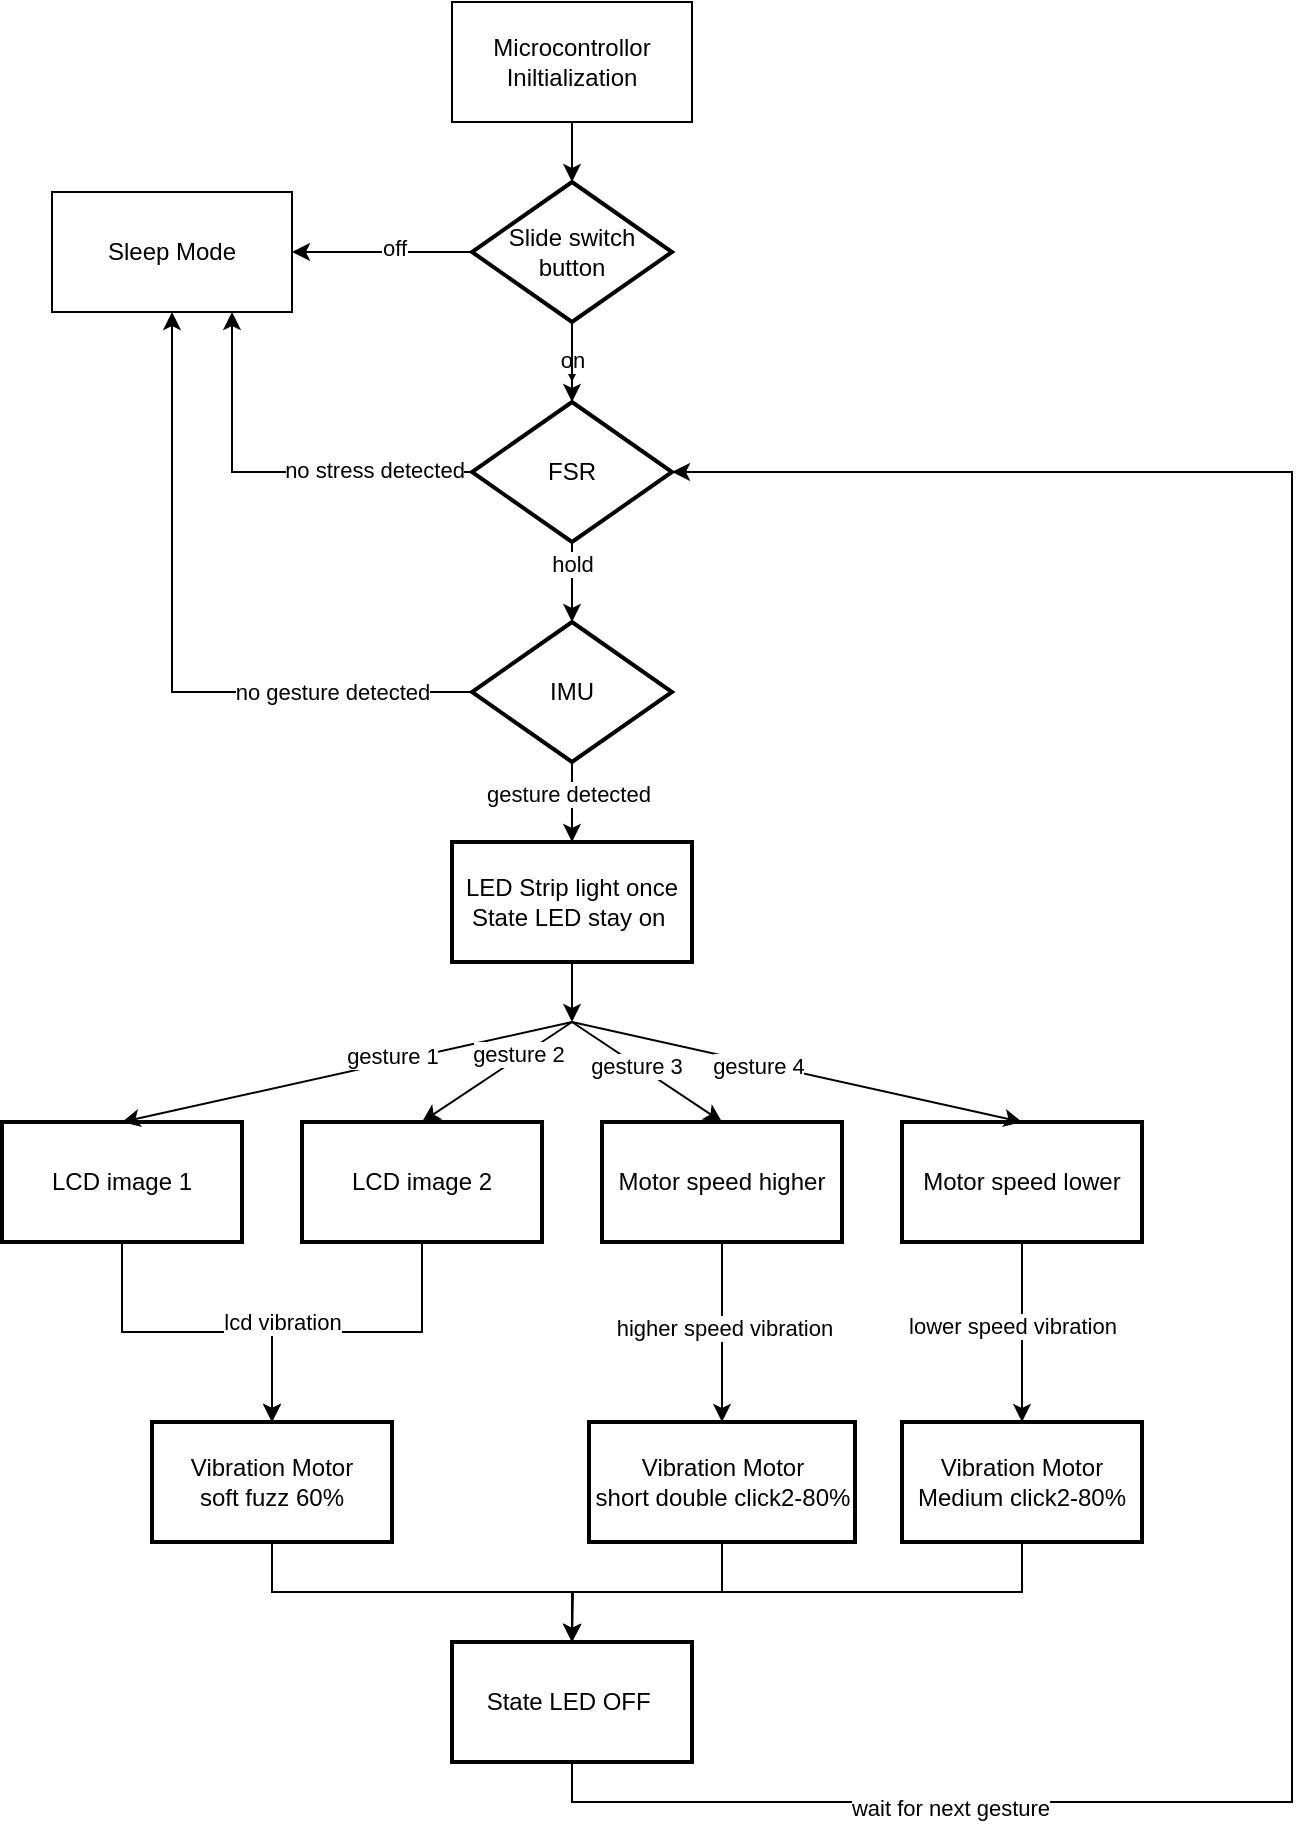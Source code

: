 <mxfile version="26.1.1">
  <diagram name="第 1 页" id="04hMknLMc1JlGAUFIqUX">
    <mxGraphModel dx="2546" dy="1196" grid="1" gridSize="10" guides="1" tooltips="1" connect="1" arrows="1" fold="1" page="1" pageScale="1" pageWidth="827" pageHeight="1169" math="0" shadow="0">
      <root>
        <mxCell id="0" />
        <mxCell id="1" parent="0" />
        <mxCell id="GYgUfo7SqgVN0UKton_i-1" value="Microcontrollor Iniltialization" style="rounded=0;whiteSpace=wrap;html=1;" vertex="1" parent="1">
          <mxGeometry x="340" y="30" width="120" height="60" as="geometry" />
        </mxCell>
        <mxCell id="GYgUfo7SqgVN0UKton_i-5" value="" style="edgeStyle=orthogonalEdgeStyle;rounded=0;orthogonalLoop=1;jettySize=auto;html=1;" edge="1" parent="1" source="GYgUfo7SqgVN0UKton_i-2">
          <mxGeometry relative="1" as="geometry">
            <mxPoint x="400" y="220" as="targetPoint" />
          </mxGeometry>
        </mxCell>
        <mxCell id="GYgUfo7SqgVN0UKton_i-6" value="on" style="edgeLabel;html=1;align=center;verticalAlign=middle;resizable=0;points=[];" vertex="1" connectable="0" parent="GYgUfo7SqgVN0UKton_i-5">
          <mxGeometry x="0.256" relative="1" as="geometry">
            <mxPoint as="offset" />
          </mxGeometry>
        </mxCell>
        <mxCell id="GYgUfo7SqgVN0UKton_i-8" value="" style="edgeStyle=orthogonalEdgeStyle;rounded=0;orthogonalLoop=1;jettySize=auto;html=1;" edge="1" parent="1" source="GYgUfo7SqgVN0UKton_i-2">
          <mxGeometry relative="1" as="geometry">
            <mxPoint x="260" y="155" as="targetPoint" />
          </mxGeometry>
        </mxCell>
        <mxCell id="GYgUfo7SqgVN0UKton_i-10" value="off" style="edgeLabel;html=1;align=center;verticalAlign=middle;resizable=0;points=[];" vertex="1" connectable="0" parent="GYgUfo7SqgVN0UKton_i-8">
          <mxGeometry x="-0.103" y="-2" relative="1" as="geometry">
            <mxPoint x="1" as="offset" />
          </mxGeometry>
        </mxCell>
        <mxCell id="GYgUfo7SqgVN0UKton_i-14" value="" style="edgeStyle=orthogonalEdgeStyle;rounded=0;orthogonalLoop=1;jettySize=auto;html=1;" edge="1" parent="1" source="GYgUfo7SqgVN0UKton_i-2" target="GYgUfo7SqgVN0UKton_i-13">
          <mxGeometry relative="1" as="geometry" />
        </mxCell>
        <mxCell id="GYgUfo7SqgVN0UKton_i-2" value="Slide switch button" style="strokeWidth=2;html=1;shape=mxgraph.flowchart.decision;whiteSpace=wrap;" vertex="1" parent="1">
          <mxGeometry x="350" y="120" width="100" height="70" as="geometry" />
        </mxCell>
        <mxCell id="GYgUfo7SqgVN0UKton_i-3" style="edgeStyle=orthogonalEdgeStyle;rounded=0;orthogonalLoop=1;jettySize=auto;html=1;exitX=0.5;exitY=1;exitDx=0;exitDy=0;entryX=0.5;entryY=0;entryDx=0;entryDy=0;entryPerimeter=0;" edge="1" parent="1" source="GYgUfo7SqgVN0UKton_i-1" target="GYgUfo7SqgVN0UKton_i-2">
          <mxGeometry relative="1" as="geometry" />
        </mxCell>
        <mxCell id="GYgUfo7SqgVN0UKton_i-9" value="Sleep Mode" style="rounded=0;whiteSpace=wrap;html=1;" vertex="1" parent="1">
          <mxGeometry x="140" y="125" width="120" height="60" as="geometry" />
        </mxCell>
        <mxCell id="GYgUfo7SqgVN0UKton_i-16" value="" style="edgeStyle=orthogonalEdgeStyle;rounded=0;orthogonalLoop=1;jettySize=auto;html=1;entryX=0.5;entryY=0;entryDx=0;entryDy=0;entryPerimeter=0;" edge="1" parent="1" source="GYgUfo7SqgVN0UKton_i-13" target="GYgUfo7SqgVN0UKton_i-18">
          <mxGeometry relative="1" as="geometry">
            <mxPoint x="400" y="385" as="targetPoint" />
          </mxGeometry>
        </mxCell>
        <mxCell id="GYgUfo7SqgVN0UKton_i-17" value="hold" style="edgeLabel;html=1;align=center;verticalAlign=middle;resizable=0;points=[];" vertex="1" connectable="0" parent="GYgUfo7SqgVN0UKton_i-16">
          <mxGeometry x="-0.482" relative="1" as="geometry">
            <mxPoint as="offset" />
          </mxGeometry>
        </mxCell>
        <mxCell id="GYgUfo7SqgVN0UKton_i-23" style="edgeStyle=orthogonalEdgeStyle;rounded=0;orthogonalLoop=1;jettySize=auto;html=1;exitX=0;exitY=0.5;exitDx=0;exitDy=0;exitPerimeter=0;entryX=0.75;entryY=1;entryDx=0;entryDy=0;" edge="1" parent="1" source="GYgUfo7SqgVN0UKton_i-13" target="GYgUfo7SqgVN0UKton_i-9">
          <mxGeometry relative="1" as="geometry" />
        </mxCell>
        <mxCell id="GYgUfo7SqgVN0UKton_i-25" value="no stress detected" style="edgeLabel;html=1;align=center;verticalAlign=middle;resizable=0;points=[];" vertex="1" connectable="0" parent="GYgUfo7SqgVN0UKton_i-23">
          <mxGeometry x="-0.504" y="-1" relative="1" as="geometry">
            <mxPoint as="offset" />
          </mxGeometry>
        </mxCell>
        <mxCell id="GYgUfo7SqgVN0UKton_i-13" value="FSR" style="strokeWidth=2;html=1;shape=mxgraph.flowchart.decision;whiteSpace=wrap;" vertex="1" parent="1">
          <mxGeometry x="350" y="230" width="100" height="70" as="geometry" />
        </mxCell>
        <mxCell id="GYgUfo7SqgVN0UKton_i-21" value="" style="edgeStyle=orthogonalEdgeStyle;rounded=0;orthogonalLoop=1;jettySize=auto;html=1;" edge="1" parent="1" source="GYgUfo7SqgVN0UKton_i-18" target="GYgUfo7SqgVN0UKton_i-20">
          <mxGeometry relative="1" as="geometry" />
        </mxCell>
        <mxCell id="GYgUfo7SqgVN0UKton_i-22" value="gesture detected" style="edgeLabel;html=1;align=center;verticalAlign=middle;resizable=0;points=[];" vertex="1" connectable="0" parent="GYgUfo7SqgVN0UKton_i-21">
          <mxGeometry x="-0.224" y="-2" relative="1" as="geometry">
            <mxPoint as="offset" />
          </mxGeometry>
        </mxCell>
        <mxCell id="GYgUfo7SqgVN0UKton_i-24" style="edgeStyle=orthogonalEdgeStyle;rounded=0;orthogonalLoop=1;jettySize=auto;html=1;exitX=0;exitY=0.5;exitDx=0;exitDy=0;exitPerimeter=0;entryX=0.5;entryY=1;entryDx=0;entryDy=0;" edge="1" parent="1" source="GYgUfo7SqgVN0UKton_i-18" target="GYgUfo7SqgVN0UKton_i-9">
          <mxGeometry relative="1" as="geometry" />
        </mxCell>
        <mxCell id="GYgUfo7SqgVN0UKton_i-26" value="no gesture detected" style="edgeLabel;html=1;align=center;verticalAlign=middle;resizable=0;points=[];" vertex="1" connectable="0" parent="GYgUfo7SqgVN0UKton_i-24">
          <mxGeometry x="-0.585" relative="1" as="geometry">
            <mxPoint as="offset" />
          </mxGeometry>
        </mxCell>
        <mxCell id="GYgUfo7SqgVN0UKton_i-18" value="IMU" style="strokeWidth=2;html=1;shape=mxgraph.flowchart.decision;whiteSpace=wrap;" vertex="1" parent="1">
          <mxGeometry x="350" y="340" width="100" height="70" as="geometry" />
        </mxCell>
        <mxCell id="GYgUfo7SqgVN0UKton_i-20" value="LED Strip light once&lt;div&gt;State LED stay on&amp;nbsp;&lt;/div&gt;" style="whiteSpace=wrap;html=1;strokeWidth=2;" vertex="1" parent="1">
          <mxGeometry x="340" y="450" width="120" height="60" as="geometry" />
        </mxCell>
        <mxCell id="GYgUfo7SqgVN0UKton_i-55" style="edgeStyle=orthogonalEdgeStyle;rounded=0;orthogonalLoop=1;jettySize=auto;html=1;exitX=0.5;exitY=1;exitDx=0;exitDy=0;entryX=0.5;entryY=0;entryDx=0;entryDy=0;" edge="1" parent="1" source="GYgUfo7SqgVN0UKton_i-27" target="GYgUfo7SqgVN0UKton_i-52">
          <mxGeometry relative="1" as="geometry" />
        </mxCell>
        <mxCell id="GYgUfo7SqgVN0UKton_i-27" value="LCD image 1" style="whiteSpace=wrap;html=1;strokeWidth=2;" vertex="1" parent="1">
          <mxGeometry x="115" y="590" width="120" height="60" as="geometry" />
        </mxCell>
        <mxCell id="GYgUfo7SqgVN0UKton_i-66" style="edgeStyle=orthogonalEdgeStyle;rounded=0;orthogonalLoop=1;jettySize=auto;html=1;exitX=0.5;exitY=1;exitDx=0;exitDy=0;entryX=0.5;entryY=0;entryDx=0;entryDy=0;" edge="1" parent="1" source="GYgUfo7SqgVN0UKton_i-30" target="GYgUfo7SqgVN0UKton_i-62">
          <mxGeometry relative="1" as="geometry" />
        </mxCell>
        <mxCell id="GYgUfo7SqgVN0UKton_i-79" value="higher speed vibration" style="edgeLabel;html=1;align=center;verticalAlign=middle;resizable=0;points=[];" vertex="1" connectable="0" parent="GYgUfo7SqgVN0UKton_i-66">
          <mxGeometry x="-0.048" y="1" relative="1" as="geometry">
            <mxPoint as="offset" />
          </mxGeometry>
        </mxCell>
        <mxCell id="GYgUfo7SqgVN0UKton_i-30" value="Motor speed higher" style="whiteSpace=wrap;html=1;strokeWidth=2;" vertex="1" parent="1">
          <mxGeometry x="415" y="590" width="120" height="60" as="geometry" />
        </mxCell>
        <mxCell id="GYgUfo7SqgVN0UKton_i-67" style="edgeStyle=orthogonalEdgeStyle;rounded=0;orthogonalLoop=1;jettySize=auto;html=1;exitX=0.5;exitY=1;exitDx=0;exitDy=0;entryX=0.5;entryY=0;entryDx=0;entryDy=0;" edge="1" parent="1" source="GYgUfo7SqgVN0UKton_i-45" target="GYgUfo7SqgVN0UKton_i-65">
          <mxGeometry relative="1" as="geometry" />
        </mxCell>
        <mxCell id="GYgUfo7SqgVN0UKton_i-80" value="lower speed vibration" style="edgeLabel;html=1;align=center;verticalAlign=middle;resizable=0;points=[];" vertex="1" connectable="0" parent="GYgUfo7SqgVN0UKton_i-67">
          <mxGeometry x="-0.079" y="-5" relative="1" as="geometry">
            <mxPoint as="offset" />
          </mxGeometry>
        </mxCell>
        <mxCell id="GYgUfo7SqgVN0UKton_i-45" value="Motor speed lower" style="whiteSpace=wrap;html=1;strokeWidth=2;" vertex="1" parent="1">
          <mxGeometry x="565" y="590" width="120" height="60" as="geometry" />
        </mxCell>
        <mxCell id="GYgUfo7SqgVN0UKton_i-59" style="edgeStyle=orthogonalEdgeStyle;rounded=0;orthogonalLoop=1;jettySize=auto;html=1;exitX=0.5;exitY=1;exitDx=0;exitDy=0;entryX=0.5;entryY=0;entryDx=0;entryDy=0;" edge="1" parent="1" source="GYgUfo7SqgVN0UKton_i-46" target="GYgUfo7SqgVN0UKton_i-52">
          <mxGeometry relative="1" as="geometry" />
        </mxCell>
        <mxCell id="GYgUfo7SqgVN0UKton_i-78" value="lcd vibration" style="edgeLabel;html=1;align=center;verticalAlign=middle;resizable=0;points=[];" vertex="1" connectable="0" parent="GYgUfo7SqgVN0UKton_i-59">
          <mxGeometry x="0.399" y="-5" relative="1" as="geometry">
            <mxPoint as="offset" />
          </mxGeometry>
        </mxCell>
        <mxCell id="GYgUfo7SqgVN0UKton_i-46" value="LCD image 2" style="whiteSpace=wrap;html=1;strokeWidth=2;" vertex="1" parent="1">
          <mxGeometry x="265" y="590" width="120" height="60" as="geometry" />
        </mxCell>
        <mxCell id="GYgUfo7SqgVN0UKton_i-47" value="" style="endArrow=classic;html=1;rounded=0;exitX=0.5;exitY=1;exitDx=0;exitDy=0;" edge="1" parent="1" source="GYgUfo7SqgVN0UKton_i-20">
          <mxGeometry width="50" height="50" relative="1" as="geometry">
            <mxPoint x="440" y="480" as="sourcePoint" />
            <mxPoint x="400" y="540" as="targetPoint" />
          </mxGeometry>
        </mxCell>
        <mxCell id="GYgUfo7SqgVN0UKton_i-48" value="" style="endArrow=classic;html=1;rounded=0;entryX=0.5;entryY=0;entryDx=0;entryDy=0;" edge="1" parent="1" target="GYgUfo7SqgVN0UKton_i-27">
          <mxGeometry width="50" height="50" relative="1" as="geometry">
            <mxPoint x="400" y="540" as="sourcePoint" />
            <mxPoint x="490" y="430" as="targetPoint" />
          </mxGeometry>
        </mxCell>
        <mxCell id="GYgUfo7SqgVN0UKton_i-74" value="gesture 1" style="edgeLabel;html=1;align=center;verticalAlign=middle;resizable=0;points=[];" vertex="1" connectable="0" parent="GYgUfo7SqgVN0UKton_i-48">
          <mxGeometry x="-0.208" y="-3" relative="1" as="geometry">
            <mxPoint as="offset" />
          </mxGeometry>
        </mxCell>
        <mxCell id="GYgUfo7SqgVN0UKton_i-49" value="" style="endArrow=classic;html=1;rounded=0;entryX=0.5;entryY=0;entryDx=0;entryDy=0;" edge="1" parent="1" target="GYgUfo7SqgVN0UKton_i-46">
          <mxGeometry width="50" height="50" relative="1" as="geometry">
            <mxPoint x="400" y="540" as="sourcePoint" />
            <mxPoint x="490" y="430" as="targetPoint" />
          </mxGeometry>
        </mxCell>
        <mxCell id="GYgUfo7SqgVN0UKton_i-75" value="gesture 2" style="edgeLabel;html=1;align=center;verticalAlign=middle;resizable=0;points=[];" vertex="1" connectable="0" parent="GYgUfo7SqgVN0UKton_i-49">
          <mxGeometry x="-0.311" y="-2" relative="1" as="geometry">
            <mxPoint as="offset" />
          </mxGeometry>
        </mxCell>
        <mxCell id="GYgUfo7SqgVN0UKton_i-50" value="" style="endArrow=classic;html=1;rounded=0;entryX=0.5;entryY=0;entryDx=0;entryDy=0;" edge="1" parent="1" target="GYgUfo7SqgVN0UKton_i-30">
          <mxGeometry width="50" height="50" relative="1" as="geometry">
            <mxPoint x="400" y="540" as="sourcePoint" />
            <mxPoint x="490" y="430" as="targetPoint" />
          </mxGeometry>
        </mxCell>
        <mxCell id="GYgUfo7SqgVN0UKton_i-76" value="gesture 3" style="edgeLabel;html=1;align=center;verticalAlign=middle;resizable=0;points=[];" vertex="1" connectable="0" parent="GYgUfo7SqgVN0UKton_i-50">
          <mxGeometry x="-0.151" relative="1" as="geometry">
            <mxPoint as="offset" />
          </mxGeometry>
        </mxCell>
        <mxCell id="GYgUfo7SqgVN0UKton_i-51" value="" style="endArrow=classic;html=1;rounded=0;entryX=0.5;entryY=0;entryDx=0;entryDy=0;" edge="1" parent="1" target="GYgUfo7SqgVN0UKton_i-45">
          <mxGeometry width="50" height="50" relative="1" as="geometry">
            <mxPoint x="400" y="540" as="sourcePoint" />
            <mxPoint x="490" y="430" as="targetPoint" />
          </mxGeometry>
        </mxCell>
        <mxCell id="GYgUfo7SqgVN0UKton_i-77" value="gesture 4" style="edgeLabel;html=1;align=center;verticalAlign=middle;resizable=0;points=[];" vertex="1" connectable="0" parent="GYgUfo7SqgVN0UKton_i-51">
          <mxGeometry x="-0.171" y="-1" relative="1" as="geometry">
            <mxPoint as="offset" />
          </mxGeometry>
        </mxCell>
        <mxCell id="GYgUfo7SqgVN0UKton_i-69" style="edgeStyle=orthogonalEdgeStyle;rounded=0;orthogonalLoop=1;jettySize=auto;html=1;exitX=0.5;exitY=1;exitDx=0;exitDy=0;entryX=0.5;entryY=0;entryDx=0;entryDy=0;" edge="1" parent="1" source="GYgUfo7SqgVN0UKton_i-52" target="GYgUfo7SqgVN0UKton_i-68">
          <mxGeometry relative="1" as="geometry" />
        </mxCell>
        <mxCell id="GYgUfo7SqgVN0UKton_i-52" value="Vibration Motor&lt;div&gt;soft fuzz 60%&lt;/div&gt;" style="whiteSpace=wrap;html=1;strokeWidth=2;" vertex="1" parent="1">
          <mxGeometry x="190" y="740" width="120" height="60" as="geometry" />
        </mxCell>
        <mxCell id="GYgUfo7SqgVN0UKton_i-70" style="edgeStyle=orthogonalEdgeStyle;rounded=0;orthogonalLoop=1;jettySize=auto;html=1;exitX=0.5;exitY=1;exitDx=0;exitDy=0;" edge="1" parent="1" source="GYgUfo7SqgVN0UKton_i-62">
          <mxGeometry relative="1" as="geometry">
            <mxPoint x="400" y="850" as="targetPoint" />
          </mxGeometry>
        </mxCell>
        <mxCell id="GYgUfo7SqgVN0UKton_i-62" value="Vibration Motor&lt;div&gt;short double click2-80%&lt;/div&gt;" style="whiteSpace=wrap;html=1;strokeWidth=2;" vertex="1" parent="1">
          <mxGeometry x="408.5" y="740" width="133" height="60" as="geometry" />
        </mxCell>
        <mxCell id="GYgUfo7SqgVN0UKton_i-71" style="edgeStyle=orthogonalEdgeStyle;rounded=0;orthogonalLoop=1;jettySize=auto;html=1;exitX=0.5;exitY=1;exitDx=0;exitDy=0;entryX=0.5;entryY=0;entryDx=0;entryDy=0;" edge="1" parent="1" source="GYgUfo7SqgVN0UKton_i-65" target="GYgUfo7SqgVN0UKton_i-68">
          <mxGeometry relative="1" as="geometry" />
        </mxCell>
        <mxCell id="GYgUfo7SqgVN0UKton_i-65" value="Vibration Motor&lt;div&gt;Medium click2-80%&lt;/div&gt;" style="whiteSpace=wrap;html=1;strokeWidth=2;" vertex="1" parent="1">
          <mxGeometry x="565" y="740" width="120" height="60" as="geometry" />
        </mxCell>
        <mxCell id="GYgUfo7SqgVN0UKton_i-68" value="&lt;div&gt;State LED OFF&amp;nbsp;&lt;/div&gt;" style="whiteSpace=wrap;html=1;strokeWidth=2;" vertex="1" parent="1">
          <mxGeometry x="340" y="850" width="120" height="60" as="geometry" />
        </mxCell>
        <mxCell id="GYgUfo7SqgVN0UKton_i-72" style="edgeStyle=orthogonalEdgeStyle;rounded=0;orthogonalLoop=1;jettySize=auto;html=1;exitX=0.5;exitY=1;exitDx=0;exitDy=0;entryX=1;entryY=0.5;entryDx=0;entryDy=0;entryPerimeter=0;" edge="1" parent="1" source="GYgUfo7SqgVN0UKton_i-68" target="GYgUfo7SqgVN0UKton_i-13">
          <mxGeometry relative="1" as="geometry">
            <Array as="points">
              <mxPoint x="400" y="930" />
              <mxPoint x="760" y="930" />
              <mxPoint x="760" y="265" />
            </Array>
          </mxGeometry>
        </mxCell>
        <mxCell id="GYgUfo7SqgVN0UKton_i-73" value="wait for next gesture" style="edgeLabel;html=1;align=center;verticalAlign=middle;resizable=0;points=[];" vertex="1" connectable="0" parent="GYgUfo7SqgVN0UKton_i-72">
          <mxGeometry x="-0.692" y="-3" relative="1" as="geometry">
            <mxPoint as="offset" />
          </mxGeometry>
        </mxCell>
      </root>
    </mxGraphModel>
  </diagram>
</mxfile>
